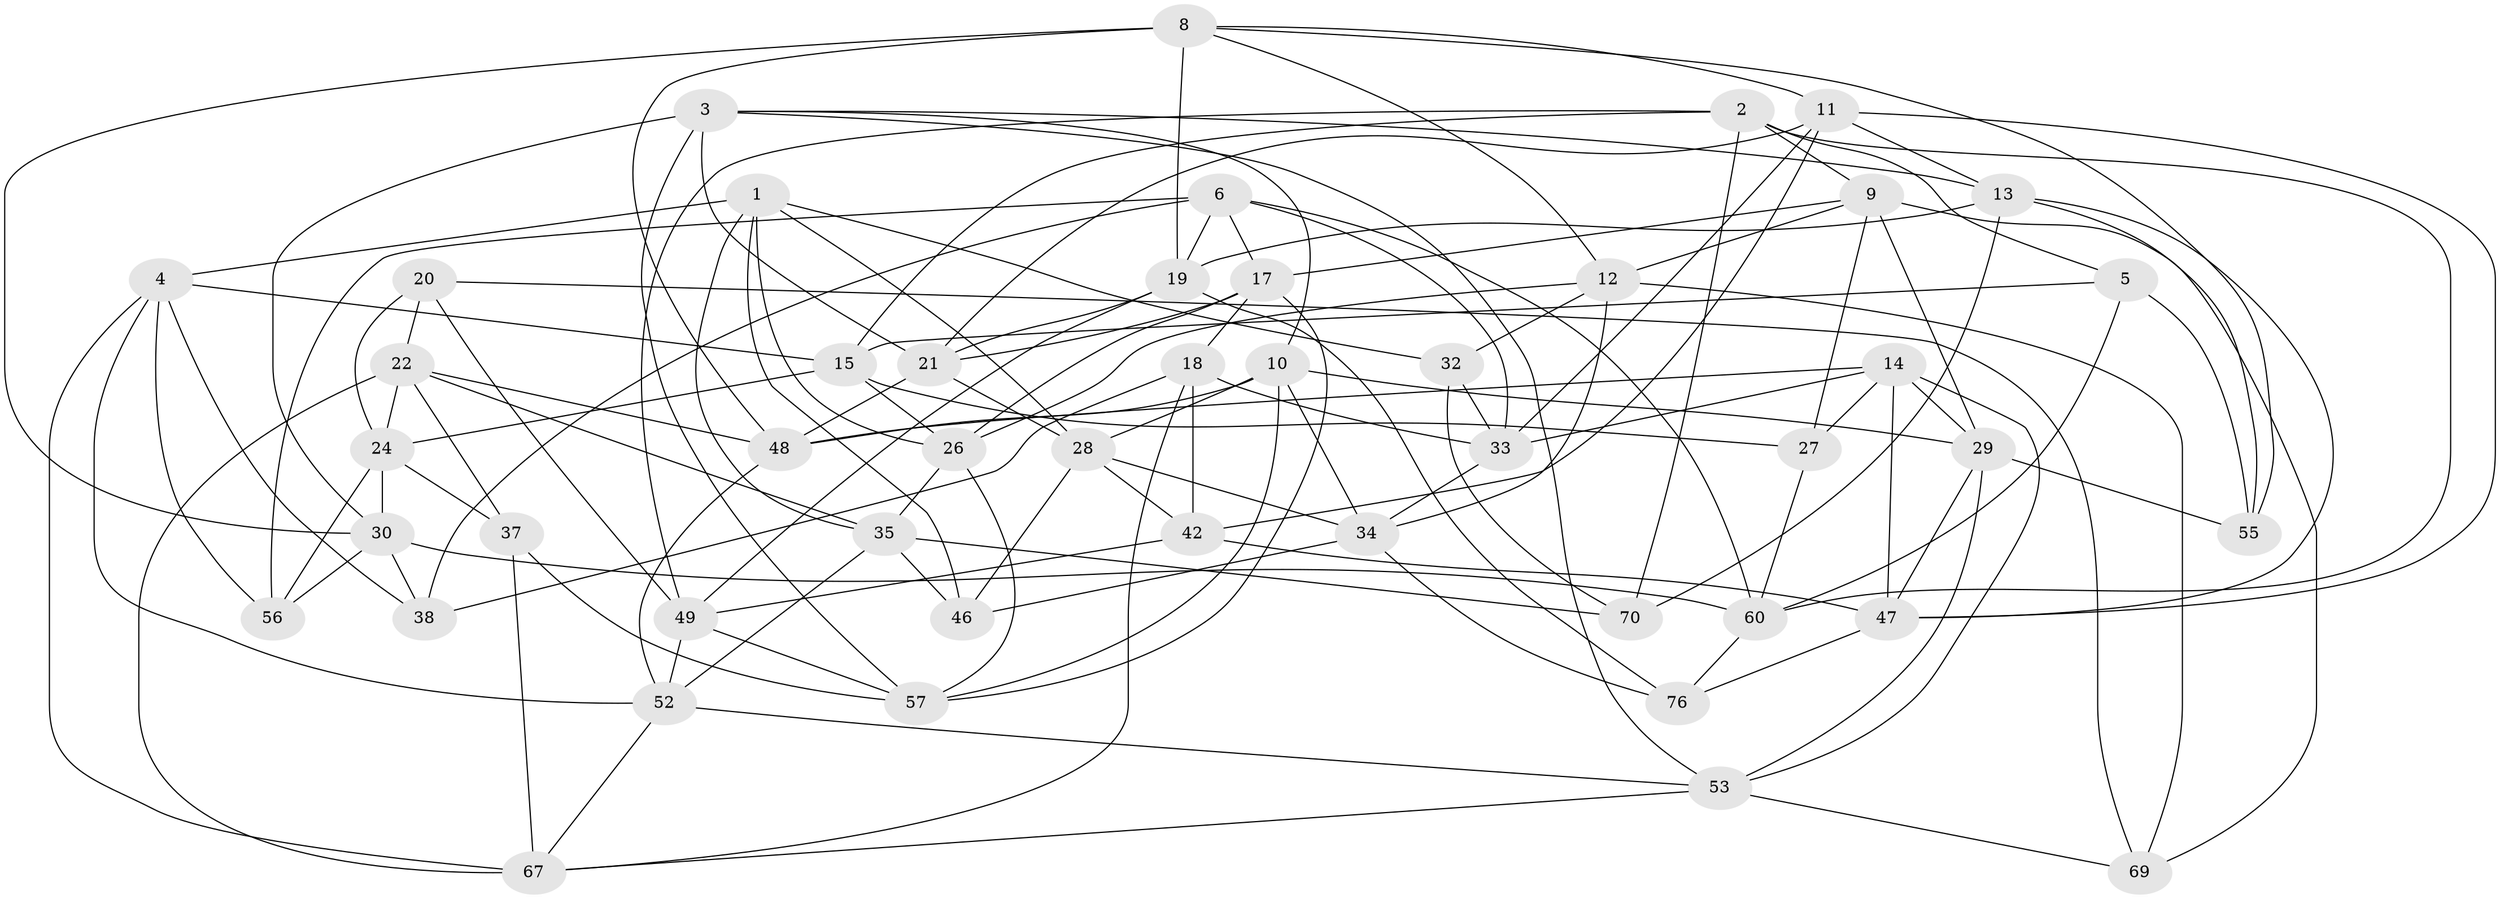 // Generated by graph-tools (version 1.1) at 2025/52/02/27/25 19:52:30]
// undirected, 47 vertices, 128 edges
graph export_dot {
graph [start="1"]
  node [color=gray90,style=filled];
  1 [super="+80"];
  2 [super="+7"];
  3 [super="+44"];
  4 [super="+78"];
  5;
  6 [super="+75"];
  8 [super="+50"];
  9 [super="+81"];
  10 [super="+25"];
  11 [super="+74"];
  12 [super="+59"];
  13 [super="+16"];
  14 [super="+79"];
  15 [super="+31"];
  17 [super="+68"];
  18 [super="+66"];
  19 [super="+45"];
  20;
  21 [super="+64"];
  22 [super="+23"];
  24 [super="+36"];
  26 [super="+65"];
  27;
  28 [super="+39"];
  29 [super="+72"];
  30 [super="+62"];
  32;
  33 [super="+40"];
  34 [super="+43"];
  35 [super="+41"];
  37;
  38;
  42 [super="+51"];
  46;
  47 [super="+73"];
  48 [super="+54"];
  49 [super="+63"];
  52 [super="+71"];
  53 [super="+61"];
  55;
  56;
  57 [super="+58"];
  60 [super="+82"];
  67 [super="+77"];
  69;
  70;
  76;
  1 -- 35;
  1 -- 26;
  1 -- 32;
  1 -- 4;
  1 -- 46;
  1 -- 28;
  2 -- 70;
  2 -- 5;
  2 -- 60;
  2 -- 9;
  2 -- 15;
  2 -- 49;
  3 -- 53;
  3 -- 13;
  3 -- 10;
  3 -- 21;
  3 -- 30;
  3 -- 57;
  4 -- 52;
  4 -- 67;
  4 -- 56;
  4 -- 38;
  4 -- 15;
  5 -- 55;
  5 -- 60;
  5 -- 15;
  6 -- 38;
  6 -- 60;
  6 -- 56;
  6 -- 17;
  6 -- 33;
  6 -- 19;
  8 -- 11;
  8 -- 55;
  8 -- 48;
  8 -- 19;
  8 -- 12;
  8 -- 30;
  9 -- 27;
  9 -- 29;
  9 -- 12;
  9 -- 69;
  9 -- 17;
  10 -- 29;
  10 -- 34;
  10 -- 48;
  10 -- 57;
  10 -- 28;
  11 -- 21;
  11 -- 33;
  11 -- 42;
  11 -- 47;
  11 -- 13;
  12 -- 69;
  12 -- 32;
  12 -- 34;
  12 -- 26;
  13 -- 55;
  13 -- 19;
  13 -- 70;
  13 -- 47;
  14 -- 48;
  14 -- 47;
  14 -- 29;
  14 -- 33;
  14 -- 27;
  14 -- 53;
  15 -- 24;
  15 -- 27;
  15 -- 26;
  17 -- 21;
  17 -- 57;
  17 -- 26;
  17 -- 18;
  18 -- 42 [weight=2];
  18 -- 67;
  18 -- 38;
  18 -- 33;
  19 -- 49;
  19 -- 76;
  19 -- 21;
  20 -- 24;
  20 -- 22;
  20 -- 69;
  20 -- 49;
  21 -- 28;
  21 -- 48;
  22 -- 37;
  22 -- 67;
  22 -- 24;
  22 -- 48;
  22 -- 35;
  24 -- 30;
  24 -- 56;
  24 -- 37;
  26 -- 57;
  26 -- 35;
  27 -- 60;
  28 -- 34;
  28 -- 42;
  28 -- 46;
  29 -- 55;
  29 -- 47;
  29 -- 53;
  30 -- 60;
  30 -- 56;
  30 -- 38;
  32 -- 70;
  32 -- 33;
  33 -- 34;
  34 -- 76;
  34 -- 46;
  35 -- 52;
  35 -- 46;
  35 -- 70;
  37 -- 57;
  37 -- 67;
  42 -- 49;
  42 -- 47;
  47 -- 76;
  48 -- 52;
  49 -- 52;
  49 -- 57;
  52 -- 67;
  52 -- 53;
  53 -- 69;
  53 -- 67;
  60 -- 76;
}
